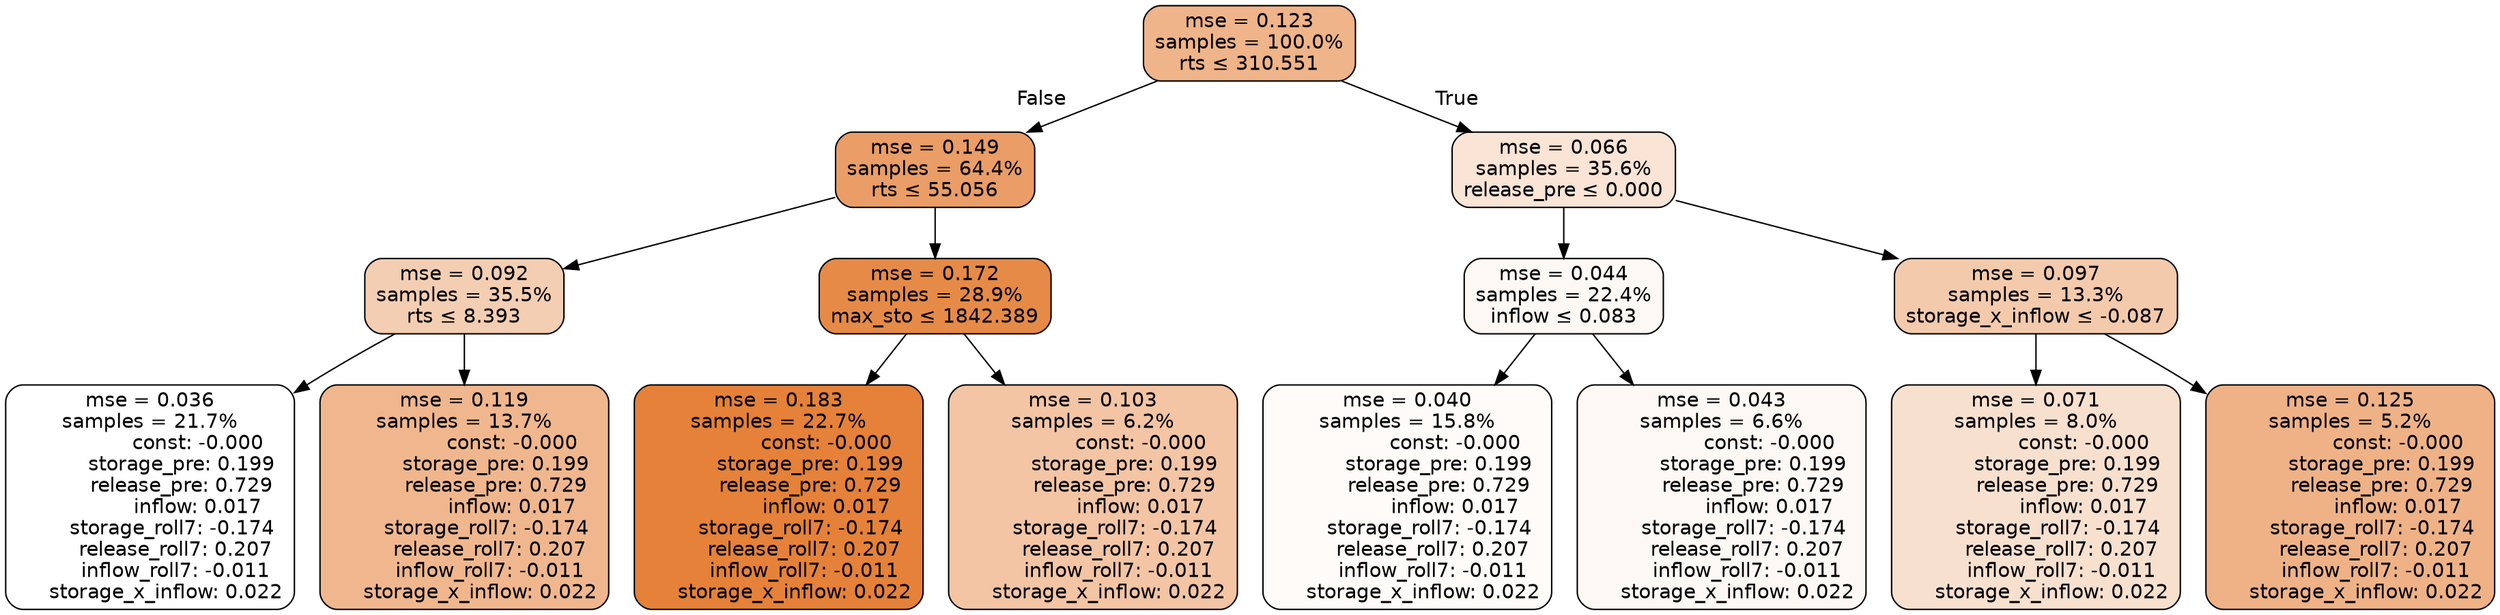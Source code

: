 digraph tree {
node [shape=rectangle, style="filled, rounded", color="black", fontname=helvetica] ;
edge [fontname=helvetica] ;
	"0" [label="mse = 0.123
samples = 100.0%
rts &le; 310.551", fillcolor="#efb489"]
	"1" [label="mse = 0.149
samples = 64.4%
rts &le; 55.056", fillcolor="#ea9d66"]
	"2" [label="mse = 0.092
samples = 35.5%
rts &le; 8.393", fillcolor="#f4ceb2"]
	"3" [label="mse = 0.036
samples = 21.7%
               const: -0.000
          storage_pre: 0.199
          release_pre: 0.729
               inflow: 0.017
       storage_roll7: -0.174
        release_roll7: 0.207
        inflow_roll7: -0.011
     storage_x_inflow: 0.022", fillcolor="#ffffff"]
	"4" [label="mse = 0.119
samples = 13.7%
               const: -0.000
          storage_pre: 0.199
          release_pre: 0.729
               inflow: 0.017
       storage_roll7: -0.174
        release_roll7: 0.207
        inflow_roll7: -0.011
     storage_x_inflow: 0.022", fillcolor="#f0b78e"]
	"5" [label="mse = 0.172
samples = 28.9%
max_sto &le; 1842.389", fillcolor="#e68a47"]
	"6" [label="mse = 0.183
samples = 22.7%
               const: -0.000
          storage_pre: 0.199
          release_pre: 0.729
               inflow: 0.017
       storage_roll7: -0.174
        release_roll7: 0.207
        inflow_roll7: -0.011
     storage_x_inflow: 0.022", fillcolor="#e58139"]
	"7" [label="mse = 0.103
samples = 6.2%
               const: -0.000
          storage_pre: 0.199
          release_pre: 0.729
               inflow: 0.017
       storage_roll7: -0.174
        release_roll7: 0.207
        inflow_roll7: -0.011
     storage_x_inflow: 0.022", fillcolor="#f3c5a4"]
	"8" [label="mse = 0.066
samples = 35.6%
release_pre &le; 0.000", fillcolor="#f9e4d5"]
	"9" [label="mse = 0.044
samples = 22.4%
inflow &le; 0.083", fillcolor="#fdf8f4"]
	"10" [label="mse = 0.040
samples = 15.8%
               const: -0.000
          storage_pre: 0.199
          release_pre: 0.729
               inflow: 0.017
       storage_roll7: -0.174
        release_roll7: 0.207
        inflow_roll7: -0.011
     storage_x_inflow: 0.022", fillcolor="#fefbf9"]
	"11" [label="mse = 0.043
samples = 6.6%
               const: -0.000
          storage_pre: 0.199
          release_pre: 0.729
               inflow: 0.017
       storage_roll7: -0.174
        release_roll7: 0.207
        inflow_roll7: -0.011
     storage_x_inflow: 0.022", fillcolor="#fdf8f4"]
	"12" [label="mse = 0.097
samples = 13.3%
storage_x_inflow &le; -0.087", fillcolor="#f4caac"]
	"13" [label="mse = 0.071
samples = 8.0%
               const: -0.000
          storage_pre: 0.199
          release_pre: 0.729
               inflow: 0.017
       storage_roll7: -0.174
        release_roll7: 0.207
        inflow_roll7: -0.011
     storage_x_inflow: 0.022", fillcolor="#f8e0cf"]
	"14" [label="mse = 0.125
samples = 5.2%
               const: -0.000
          storage_pre: 0.199
          release_pre: 0.729
               inflow: 0.017
       storage_roll7: -0.174
        release_roll7: 0.207
        inflow_roll7: -0.011
     storage_x_inflow: 0.022", fillcolor="#efb287"]

	"0" -> "1" [labeldistance=2.5, labelangle=45, headlabel="False"]
	"1" -> "2"
	"2" -> "3"
	"2" -> "4"
	"1" -> "5"
	"5" -> "6"
	"5" -> "7"
	"0" -> "8" [labeldistance=2.5, labelangle=-45, headlabel="True"]
	"8" -> "9"
	"9" -> "10"
	"9" -> "11"
	"8" -> "12"
	"12" -> "13"
	"12" -> "14"
}